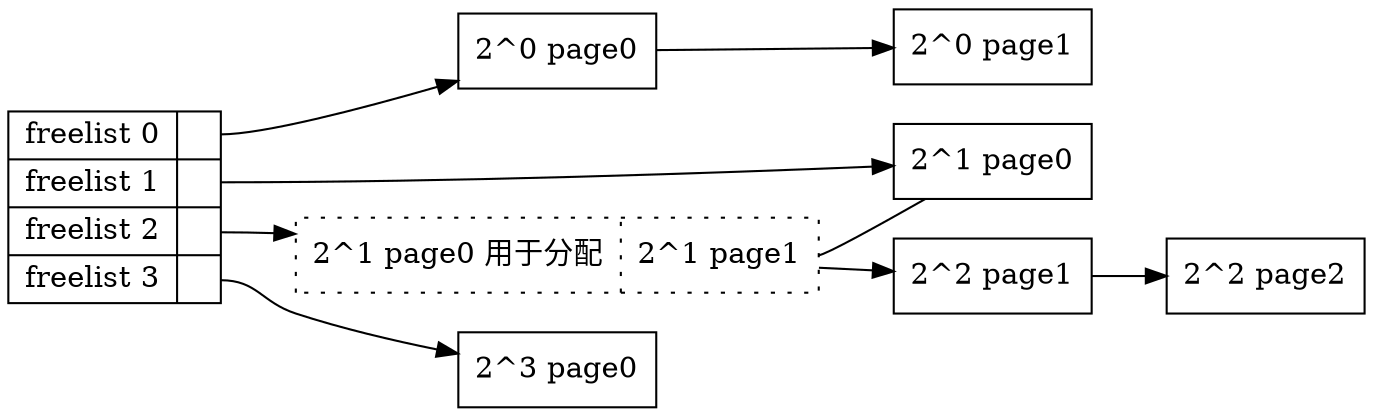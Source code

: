 digraph {
graph [
rankdir="LR"
]
node [
shape="record"
]
"free_area" [
label="{ freelist 0 | <order0> }|{ freelist 1 | <order1> }|{ freelist 2 | <order2>}| {freelist 3 | <order3>}"           
]
"expand_node" [
label="{2^1 page0 用于分配| <f> 2^1 page1}"
style="dotted"
]
"new_page" [
label="2^1 page0"
]
"free_area": "order0" -> "2^0 page0" -> "2^0 page1" 
"free_area": "order1" -> "new_page"
"free_area": "order2" -> "expand_node" -> "2^2 page1" -> "2^2 page2"
"expand_node": "f" -> "new_page" [ dir="none" ]
"free_area": "order3" -> "2^3 page0"
}
